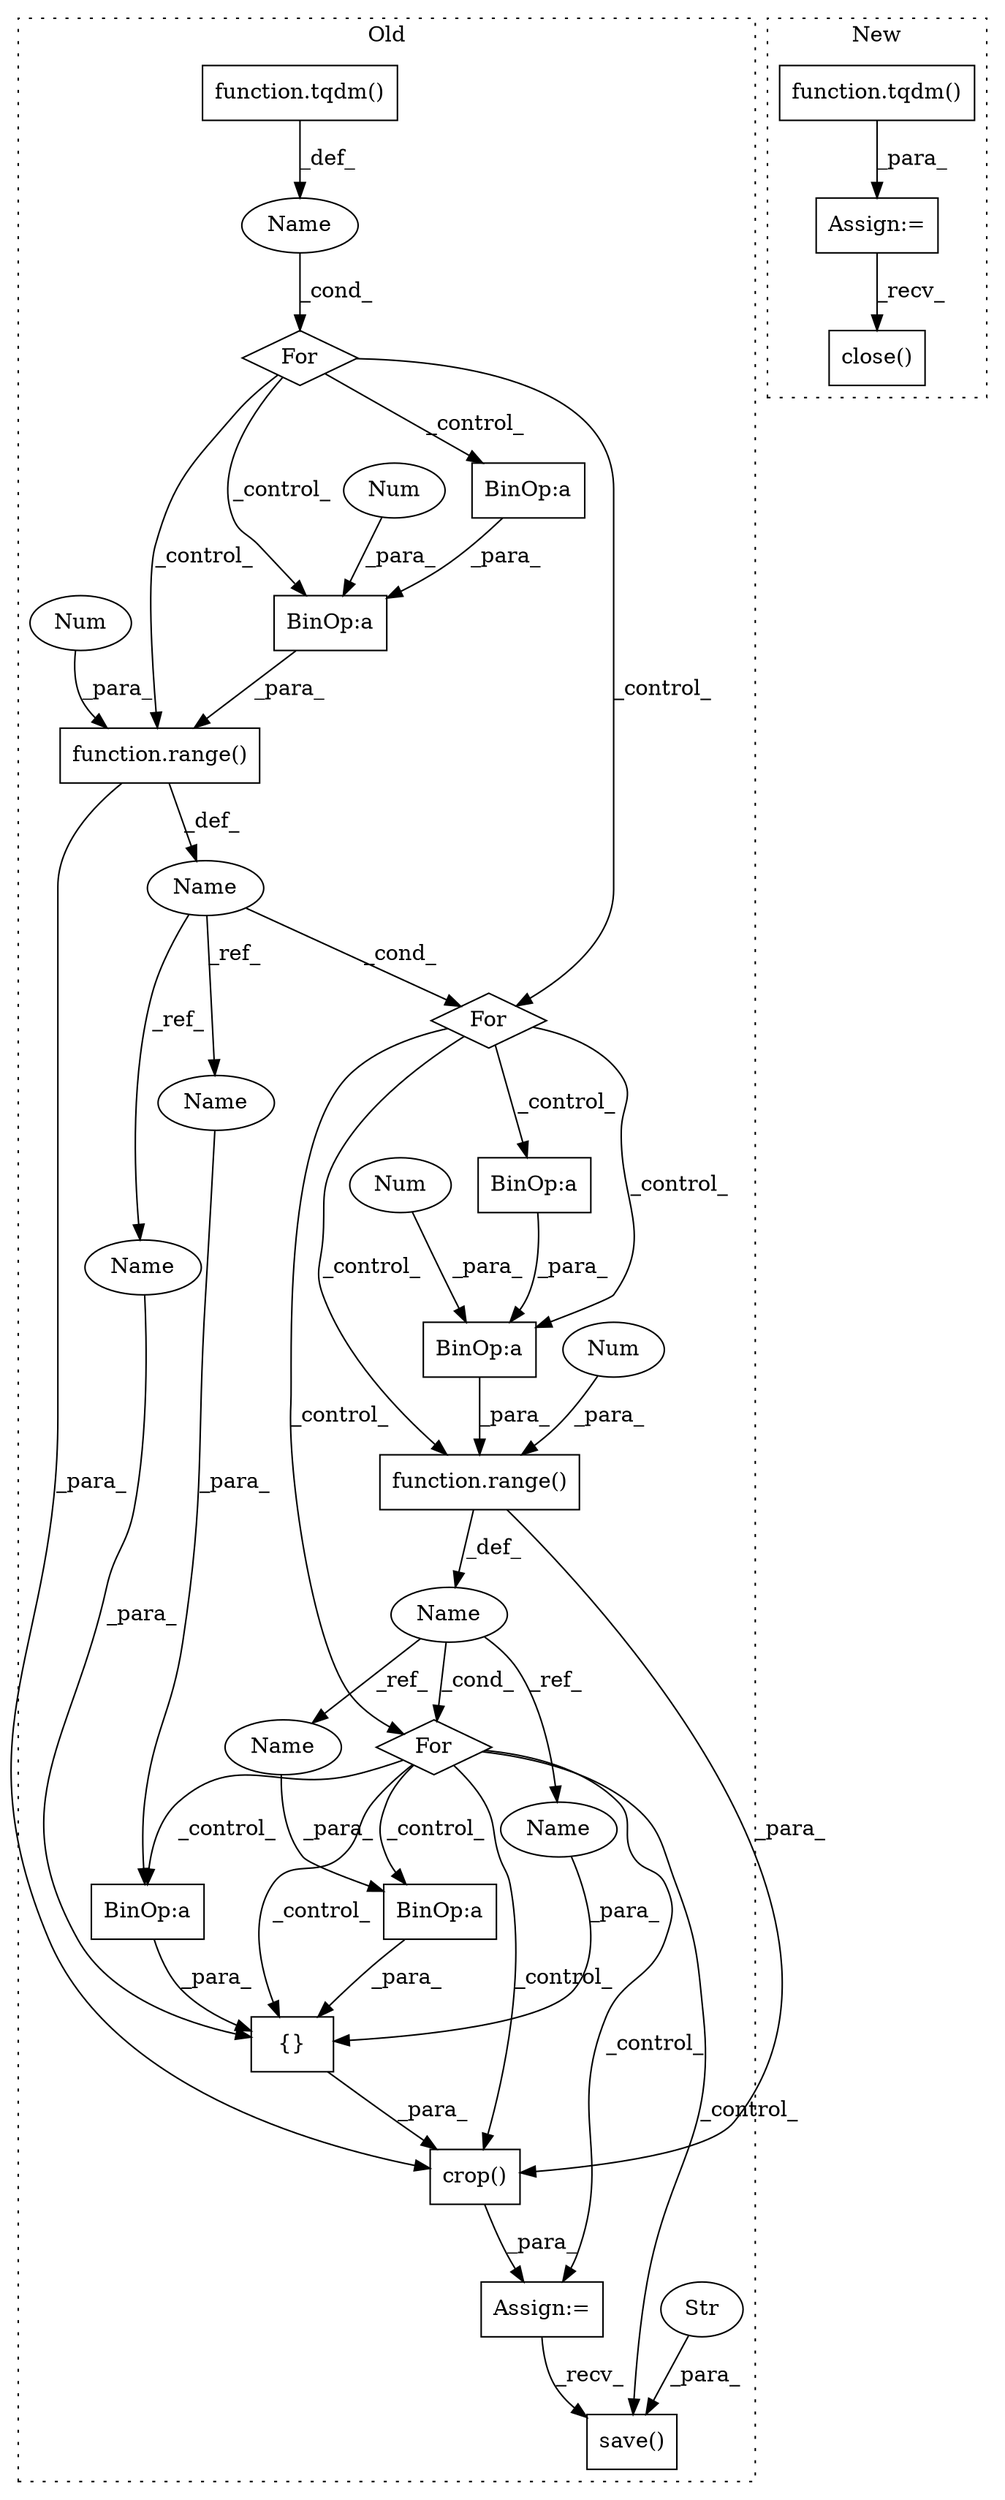 digraph G {
subgraph cluster0 {
1 [label="function.tqdm()" a="75" s="1009,1024" l="5,24" shape="box"];
3 [label="{}" a="59" s="1487,1550" l="1,0" shape="box"];
4 [label="Name" a="87" s="996" l="9" shape="ellipse"];
5 [label="Assign:=" a="68" s="1473" l="3" shape="box"];
6 [label="For" a="107" s="992,1048" l="4,58" shape="diamond"];
8 [label="save()" a="75" s="1611,1707" l="16,1" shape="box"];
9 [label="Str" a="66" s="1627" l="80" shape="ellipse"];
10 [label="For" a="107" s="1373,1441" l="4,22" shape="diamond"];
12 [label="BinOp:a" a="82" s="1532" l="3" shape="box"];
13 [label="BinOp:a" a="82" s="1321" l="3" shape="box"];
14 [label="BinOp:a" a="82" s="1315" l="27" shape="box"];
15 [label="BinOp:a" a="82" s="1507" l="3" shape="box"];
16 [label="BinOp:a" a="82" s="1407" l="3" shape="box"];
17 [label="BinOp:a" a="82" s="1400" l="28" shape="box"];
18 [label="function.range()" a="75" s="1301,1354" l="6,1" shape="box"];
19 [label="Name" a="87" s="1377" l="5" shape="ellipse"];
20 [label="function.range()" a="75" s="1386,1440" l="6,1" shape="box"];
21 [label="Name" a="87" s="1292" l="5" shape="ellipse"];
22 [label="crop()" a="75" s="1476,1551" l="11,1" shape="box"];
23 [label="For" a="107" s="1288,1355" l="4,18" shape="diamond"];
24 [label="Num" a="76" s="1428" l="1" shape="ellipse"];
25 [label="Num" a="76" s="1307" l="1" shape="ellipse"];
26 [label="Num" a="76" s="1342" l="1" shape="ellipse"];
27 [label="Num" a="76" s="1392" l="1" shape="ellipse"];
28 [label="Name" a="87" s="1495" l="5" shape="ellipse"];
29 [label="Name" a="87" s="1527" l="5" shape="ellipse"];
30 [label="Name" a="87" s="1488" l="5" shape="ellipse"];
31 [label="Name" a="87" s="1502" l="5" shape="ellipse"];
label = "Old";
style="dotted";
}
subgraph cluster1 {
2 [label="close()" a="75" s="1414" l="20" shape="box"];
7 [label="function.tqdm()" a="75" s="1096" l="61" shape="box"];
11 [label="Assign:=" a="68" s="1093" l="3" shape="box"];
label = "New";
style="dotted";
}
1 -> 4 [label="_def_"];
3 -> 22 [label="_para_"];
4 -> 6 [label="_cond_"];
5 -> 8 [label="_recv_"];
6 -> 18 [label="_control_"];
6 -> 14 [label="_control_"];
6 -> 23 [label="_control_"];
6 -> 13 [label="_control_"];
7 -> 11 [label="_para_"];
9 -> 8 [label="_para_"];
10 -> 5 [label="_control_"];
10 -> 8 [label="_control_"];
10 -> 15 [label="_control_"];
10 -> 3 [label="_control_"];
10 -> 22 [label="_control_"];
10 -> 12 [label="_control_"];
11 -> 2 [label="_recv_"];
12 -> 3 [label="_para_"];
13 -> 14 [label="_para_"];
14 -> 18 [label="_para_"];
15 -> 3 [label="_para_"];
16 -> 17 [label="_para_"];
17 -> 20 [label="_para_"];
18 -> 21 [label="_def_"];
18 -> 22 [label="_para_"];
19 -> 10 [label="_cond_"];
19 -> 28 [label="_ref_"];
19 -> 29 [label="_ref_"];
20 -> 22 [label="_para_"];
20 -> 19 [label="_def_"];
21 -> 30 [label="_ref_"];
21 -> 31 [label="_ref_"];
21 -> 23 [label="_cond_"];
22 -> 5 [label="_para_"];
23 -> 16 [label="_control_"];
23 -> 17 [label="_control_"];
23 -> 10 [label="_control_"];
23 -> 20 [label="_control_"];
24 -> 17 [label="_para_"];
25 -> 18 [label="_para_"];
26 -> 14 [label="_para_"];
27 -> 20 [label="_para_"];
28 -> 3 [label="_para_"];
29 -> 12 [label="_para_"];
30 -> 3 [label="_para_"];
31 -> 15 [label="_para_"];
}
